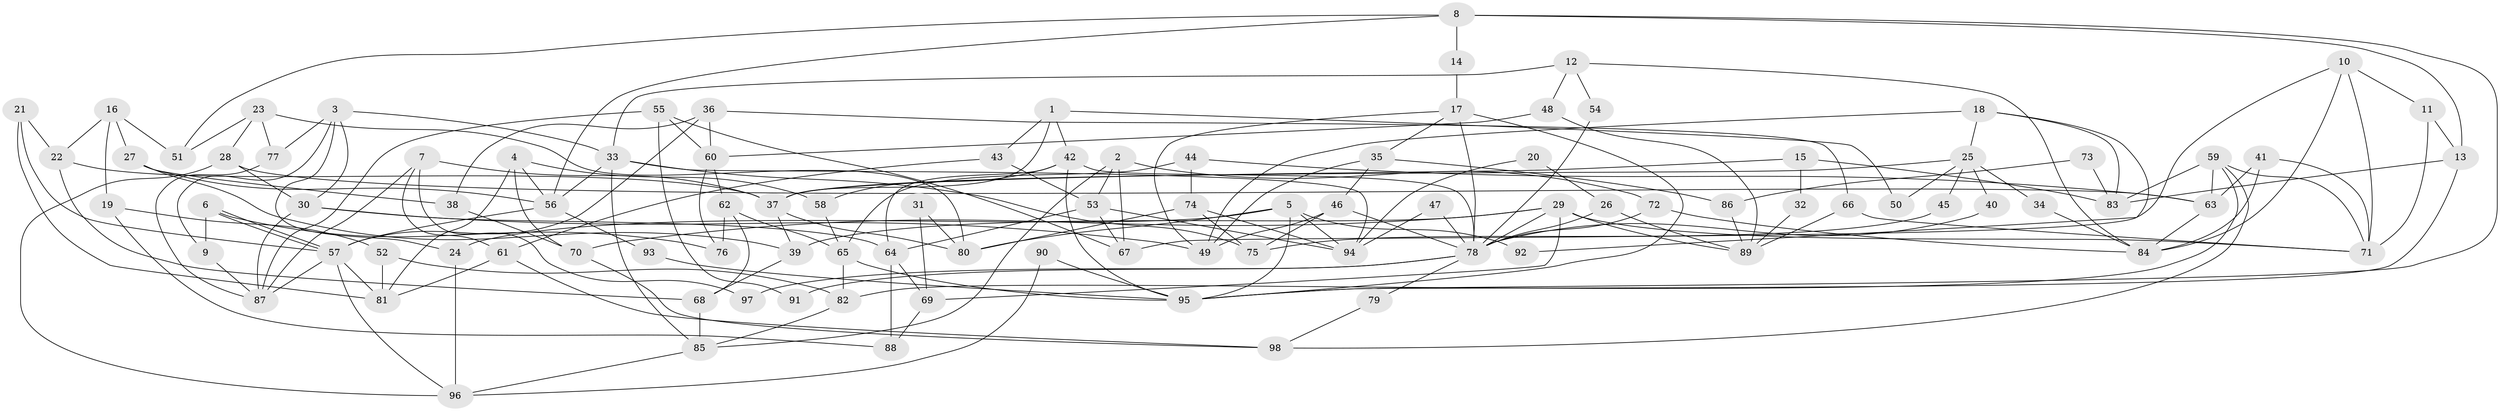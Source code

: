 // coarse degree distribution, {4: 0.2, 6: 0.16923076923076924, 5: 0.12307692307692308, 8: 0.06153846153846154, 3: 0.16923076923076924, 7: 0.06153846153846154, 9: 0.046153846153846156, 2: 0.13846153846153847, 10: 0.015384615384615385, 12: 0.015384615384615385}
// Generated by graph-tools (version 1.1) at 2025/52/02/27/25 19:52:09]
// undirected, 98 vertices, 196 edges
graph export_dot {
graph [start="1"]
  node [color=gray90,style=filled];
  1;
  2;
  3;
  4;
  5;
  6;
  7;
  8;
  9;
  10;
  11;
  12;
  13;
  14;
  15;
  16;
  17;
  18;
  19;
  20;
  21;
  22;
  23;
  24;
  25;
  26;
  27;
  28;
  29;
  30;
  31;
  32;
  33;
  34;
  35;
  36;
  37;
  38;
  39;
  40;
  41;
  42;
  43;
  44;
  45;
  46;
  47;
  48;
  49;
  50;
  51;
  52;
  53;
  54;
  55;
  56;
  57;
  58;
  59;
  60;
  61;
  62;
  63;
  64;
  65;
  66;
  67;
  68;
  69;
  70;
  71;
  72;
  73;
  74;
  75;
  76;
  77;
  78;
  79;
  80;
  81;
  82;
  83;
  84;
  85;
  86;
  87;
  88;
  89;
  90;
  91;
  92;
  93;
  94;
  95;
  96;
  97;
  98;
  1 -- 42;
  1 -- 37;
  1 -- 43;
  1 -- 50;
  2 -- 72;
  2 -- 85;
  2 -- 53;
  2 -- 67;
  3 -- 77;
  3 -- 30;
  3 -- 9;
  3 -- 24;
  3 -- 33;
  4 -- 81;
  4 -- 56;
  4 -- 58;
  4 -- 70;
  5 -- 95;
  5 -- 24;
  5 -- 80;
  5 -- 92;
  5 -- 94;
  6 -- 57;
  6 -- 57;
  6 -- 9;
  6 -- 76;
  7 -- 61;
  7 -- 87;
  7 -- 37;
  7 -- 97;
  8 -- 13;
  8 -- 95;
  8 -- 14;
  8 -- 51;
  8 -- 56;
  9 -- 87;
  10 -- 67;
  10 -- 71;
  10 -- 11;
  10 -- 84;
  11 -- 71;
  11 -- 13;
  12 -- 84;
  12 -- 48;
  12 -- 33;
  12 -- 54;
  13 -- 95;
  13 -- 83;
  14 -- 17;
  15 -- 83;
  15 -- 37;
  15 -- 32;
  16 -- 51;
  16 -- 22;
  16 -- 19;
  16 -- 27;
  17 -- 78;
  17 -- 95;
  17 -- 35;
  17 -- 49;
  18 -- 49;
  18 -- 83;
  18 -- 25;
  18 -- 92;
  19 -- 88;
  19 -- 52;
  20 -- 26;
  20 -- 94;
  21 -- 57;
  21 -- 81;
  21 -- 22;
  22 -- 37;
  22 -- 68;
  23 -- 28;
  23 -- 80;
  23 -- 51;
  23 -- 77;
  24 -- 96;
  25 -- 37;
  25 -- 34;
  25 -- 40;
  25 -- 45;
  25 -- 50;
  26 -- 78;
  26 -- 89;
  27 -- 56;
  27 -- 38;
  27 -- 39;
  28 -- 30;
  28 -- 96;
  28 -- 63;
  29 -- 39;
  29 -- 71;
  29 -- 69;
  29 -- 70;
  29 -- 78;
  29 -- 89;
  30 -- 49;
  30 -- 87;
  30 -- 64;
  31 -- 80;
  31 -- 69;
  32 -- 89;
  33 -- 56;
  33 -- 75;
  33 -- 85;
  33 -- 94;
  34 -- 84;
  35 -- 46;
  35 -- 49;
  35 -- 86;
  36 -- 57;
  36 -- 38;
  36 -- 60;
  36 -- 66;
  37 -- 39;
  37 -- 80;
  38 -- 70;
  39 -- 68;
  40 -- 78;
  41 -- 84;
  41 -- 63;
  41 -- 71;
  42 -- 64;
  42 -- 78;
  42 -- 58;
  42 -- 95;
  43 -- 53;
  43 -- 61;
  44 -- 63;
  44 -- 74;
  44 -- 65;
  45 -- 75;
  46 -- 49;
  46 -- 75;
  46 -- 78;
  47 -- 94;
  47 -- 78;
  48 -- 89;
  48 -- 60;
  52 -- 82;
  52 -- 81;
  53 -- 94;
  53 -- 64;
  53 -- 67;
  54 -- 78;
  55 -- 60;
  55 -- 67;
  55 -- 87;
  55 -- 91;
  56 -- 57;
  56 -- 93;
  57 -- 81;
  57 -- 87;
  57 -- 96;
  58 -- 65;
  59 -- 82;
  59 -- 98;
  59 -- 63;
  59 -- 71;
  59 -- 83;
  60 -- 76;
  60 -- 62;
  61 -- 81;
  61 -- 98;
  62 -- 65;
  62 -- 68;
  62 -- 76;
  63 -- 84;
  64 -- 69;
  64 -- 88;
  65 -- 82;
  65 -- 95;
  66 -- 71;
  66 -- 89;
  68 -- 85;
  69 -- 88;
  70 -- 98;
  72 -- 84;
  72 -- 78;
  73 -- 83;
  73 -- 86;
  74 -- 80;
  74 -- 94;
  74 -- 75;
  77 -- 87;
  78 -- 79;
  78 -- 91;
  78 -- 97;
  79 -- 98;
  82 -- 85;
  85 -- 96;
  86 -- 89;
  90 -- 96;
  90 -- 95;
  93 -- 95;
}
